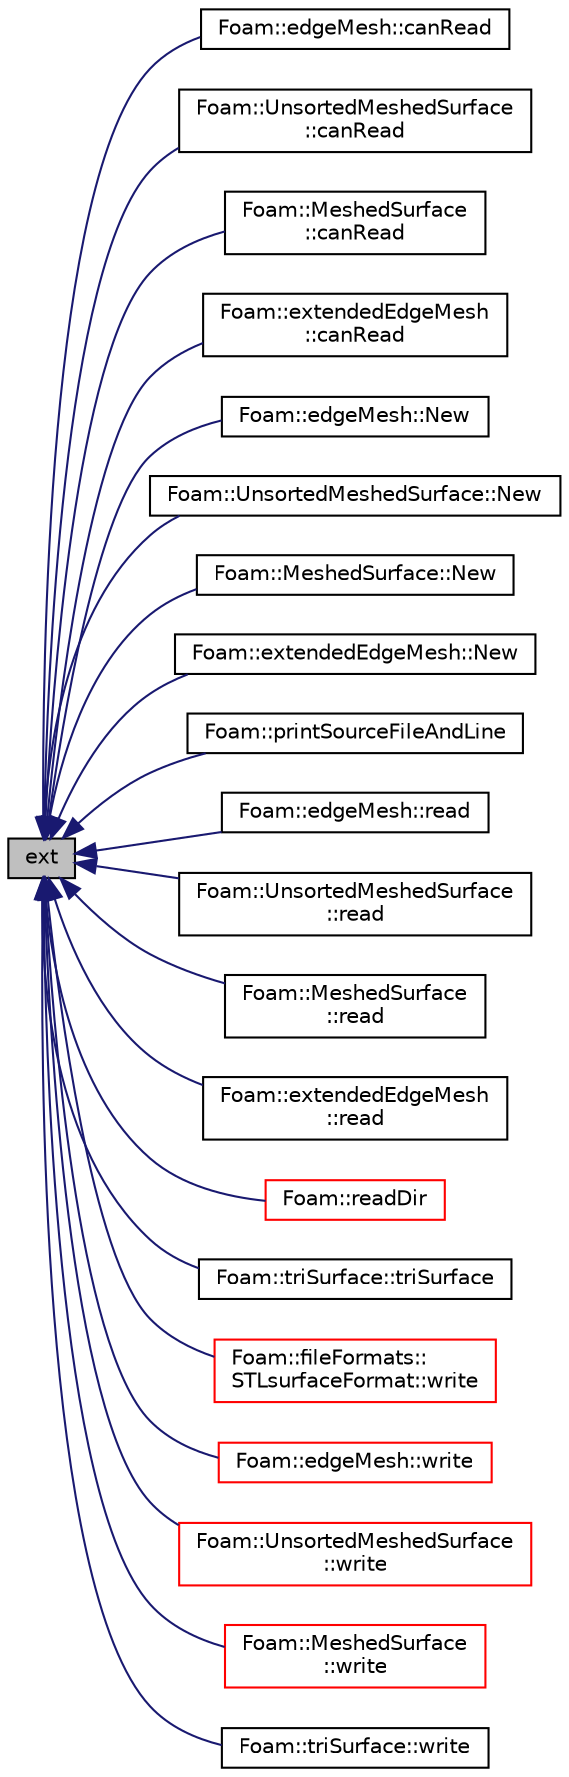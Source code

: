 digraph "ext"
{
  bgcolor="transparent";
  edge [fontname="Helvetica",fontsize="10",labelfontname="Helvetica",labelfontsize="10"];
  node [fontname="Helvetica",fontsize="10",shape=record];
  rankdir="LR";
  Node1 [label="ext",height=0.2,width=0.4,color="black", fillcolor="grey75", style="filled", fontcolor="black"];
  Node1 -> Node2 [dir="back",color="midnightblue",fontsize="10",style="solid",fontname="Helvetica"];
  Node2 [label="Foam::edgeMesh::canRead",height=0.2,width=0.4,color="black",URL="$a00611.html#aa9369fb58a3d9f8c2d85f7ae0ddcb969",tooltip="Can we read this file format? "];
  Node1 -> Node3 [dir="back",color="midnightblue",fontsize="10",style="solid",fontname="Helvetica"];
  Node3 [label="Foam::UnsortedMeshedSurface\l::canRead",height=0.2,width=0.4,color="black",URL="$a02746.html#aa9369fb58a3d9f8c2d85f7ae0ddcb969",tooltip="Can we read this file format? "];
  Node1 -> Node4 [dir="back",color="midnightblue",fontsize="10",style="solid",fontname="Helvetica"];
  Node4 [label="Foam::MeshedSurface\l::canRead",height=0.2,width=0.4,color="black",URL="$a01454.html#aa9369fb58a3d9f8c2d85f7ae0ddcb969",tooltip="Can we read this file format? "];
  Node1 -> Node5 [dir="back",color="midnightblue",fontsize="10",style="solid",fontname="Helvetica"];
  Node5 [label="Foam::extendedEdgeMesh\l::canRead",height=0.2,width=0.4,color="black",URL="$a00694.html#aa9369fb58a3d9f8c2d85f7ae0ddcb969",tooltip="Can we read this file format? "];
  Node1 -> Node6 [dir="back",color="midnightblue",fontsize="10",style="solid",fontname="Helvetica"];
  Node6 [label="Foam::edgeMesh::New",height=0.2,width=0.4,color="black",URL="$a00611.html#a2f377de2400b19ee58b85b8344616972",tooltip="Select constructed from filename (implicit extension) "];
  Node1 -> Node7 [dir="back",color="midnightblue",fontsize="10",style="solid",fontname="Helvetica"];
  Node7 [label="Foam::UnsortedMeshedSurface::New",height=0.2,width=0.4,color="black",URL="$a02746.html#a68c34633aa5aaa4c4a1a68b0b17b20ef",tooltip="Select constructed from filename (implicit extension) "];
  Node1 -> Node8 [dir="back",color="midnightblue",fontsize="10",style="solid",fontname="Helvetica"];
  Node8 [label="Foam::MeshedSurface::New",height=0.2,width=0.4,color="black",URL="$a01454.html#a0937a9715cb2f8e1497928e4e03bb948",tooltip="Select constructed from filename (implicit extension) "];
  Node1 -> Node9 [dir="back",color="midnightblue",fontsize="10",style="solid",fontname="Helvetica"];
  Node9 [label="Foam::extendedEdgeMesh::New",height=0.2,width=0.4,color="black",URL="$a00694.html#ae37396e63b9ecd9f84dc0afd2447bd45",tooltip="Select constructed from filename (implicit extension) "];
  Node1 -> Node10 [dir="back",color="midnightblue",fontsize="10",style="solid",fontname="Helvetica"];
  Node10 [label="Foam::printSourceFileAndLine",height=0.2,width=0.4,color="black",URL="$a10675.html#acef53166bf4ca64567faafac3eaa8e04"];
  Node1 -> Node11 [dir="back",color="midnightblue",fontsize="10",style="solid",fontname="Helvetica"];
  Node11 [label="Foam::edgeMesh::read",height=0.2,width=0.4,color="black",URL="$a00611.html#a464ebd67acbdff0014d4dae69e3ec4be",tooltip="Read from file. Chooses reader based on detected extension. "];
  Node1 -> Node12 [dir="back",color="midnightblue",fontsize="10",style="solid",fontname="Helvetica"];
  Node12 [label="Foam::UnsortedMeshedSurface\l::read",height=0.2,width=0.4,color="black",URL="$a02746.html#a464ebd67acbdff0014d4dae69e3ec4be",tooltip="Read from file. Chooses reader based on detected extension. "];
  Node1 -> Node13 [dir="back",color="midnightblue",fontsize="10",style="solid",fontname="Helvetica"];
  Node13 [label="Foam::MeshedSurface\l::read",height=0.2,width=0.4,color="black",URL="$a01454.html#a464ebd67acbdff0014d4dae69e3ec4be",tooltip="Read from file. Chooses reader based on detected extension. "];
  Node1 -> Node14 [dir="back",color="midnightblue",fontsize="10",style="solid",fontname="Helvetica"];
  Node14 [label="Foam::extendedEdgeMesh\l::read",height=0.2,width=0.4,color="black",URL="$a00694.html#a464ebd67acbdff0014d4dae69e3ec4be",tooltip="Read from file. Chooses reader based on detected extension. "];
  Node1 -> Node15 [dir="back",color="midnightblue",fontsize="10",style="solid",fontname="Helvetica"];
  Node15 [label="Foam::readDir",height=0.2,width=0.4,color="red",URL="$a10675.html#aca2d5f76614fa6c285dbc8b7e87ac7c4",tooltip="Read a directory and return the entries as a string list. "];
  Node1 -> Node16 [dir="back",color="midnightblue",fontsize="10",style="solid",fontname="Helvetica"];
  Node16 [label="Foam::triSurface::triSurface",height=0.2,width=0.4,color="black",URL="$a02668.html#ab32d7535350a6a848485e1b07bcfd9f5",tooltip="Construct from file name (uses extension to determine type) "];
  Node1 -> Node17 [dir="back",color="midnightblue",fontsize="10",style="solid",fontname="Helvetica"];
  Node17 [label="Foam::fileFormats::\lSTLsurfaceFormat::write",height=0.2,width=0.4,color="red",URL="$a02435.html#a2a1e1394d9dd8932b738248c123a267f",tooltip="Write surface mesh components by proxy. "];
  Node1 -> Node18 [dir="back",color="midnightblue",fontsize="10",style="solid",fontname="Helvetica"];
  Node18 [label="Foam::edgeMesh::write",height=0.2,width=0.4,color="red",URL="$a00611.html#ac93279b51e2eb12dc1a54daf46bbca98",tooltip="Write to file. "];
  Node1 -> Node19 [dir="back",color="midnightblue",fontsize="10",style="solid",fontname="Helvetica"];
  Node19 [label="Foam::UnsortedMeshedSurface\l::write",height=0.2,width=0.4,color="red",URL="$a02746.html#a8eea7f3ea6f24bb7a37ee7ef16a1ad10",tooltip="Write to file. "];
  Node1 -> Node20 [dir="back",color="midnightblue",fontsize="10",style="solid",fontname="Helvetica"];
  Node20 [label="Foam::MeshedSurface\l::write",height=0.2,width=0.4,color="red",URL="$a01454.html#ab71924a9723cd4ecad89b737a66a39e8",tooltip="Write to file. "];
  Node1 -> Node21 [dir="back",color="midnightblue",fontsize="10",style="solid",fontname="Helvetica"];
  Node21 [label="Foam::triSurface::write",height=0.2,width=0.4,color="black",URL="$a02668.html#a6fd31cf6b93b6b909a9e0d47ed21f6f8",tooltip="Generic write routine. Chooses writer based on extension. "];
}
